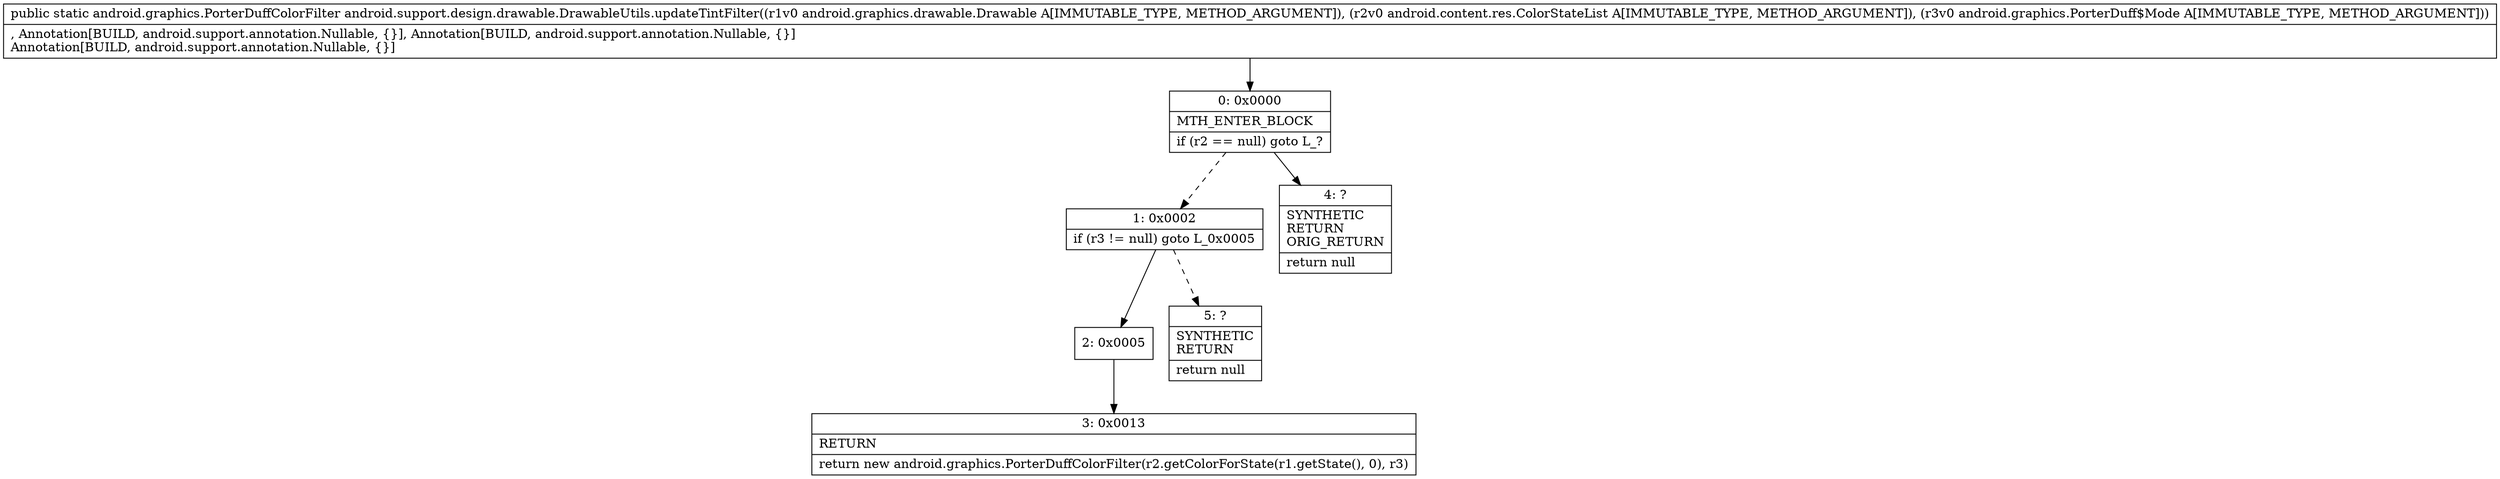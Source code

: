 digraph "CFG forandroid.support.design.drawable.DrawableUtils.updateTintFilter(Landroid\/graphics\/drawable\/Drawable;Landroid\/content\/res\/ColorStateList;Landroid\/graphics\/PorterDuff$Mode;)Landroid\/graphics\/PorterDuffColorFilter;" {
Node_0 [shape=record,label="{0\:\ 0x0000|MTH_ENTER_BLOCK\l|if (r2 == null) goto L_?\l}"];
Node_1 [shape=record,label="{1\:\ 0x0002|if (r3 != null) goto L_0x0005\l}"];
Node_2 [shape=record,label="{2\:\ 0x0005}"];
Node_3 [shape=record,label="{3\:\ 0x0013|RETURN\l|return new android.graphics.PorterDuffColorFilter(r2.getColorForState(r1.getState(), 0), r3)\l}"];
Node_4 [shape=record,label="{4\:\ ?|SYNTHETIC\lRETURN\lORIG_RETURN\l|return null\l}"];
Node_5 [shape=record,label="{5\:\ ?|SYNTHETIC\lRETURN\l|return null\l}"];
MethodNode[shape=record,label="{public static android.graphics.PorterDuffColorFilter android.support.design.drawable.DrawableUtils.updateTintFilter((r1v0 android.graphics.drawable.Drawable A[IMMUTABLE_TYPE, METHOD_ARGUMENT]), (r2v0 android.content.res.ColorStateList A[IMMUTABLE_TYPE, METHOD_ARGUMENT]), (r3v0 android.graphics.PorterDuff$Mode A[IMMUTABLE_TYPE, METHOD_ARGUMENT]))  | , Annotation[BUILD, android.support.annotation.Nullable, \{\}], Annotation[BUILD, android.support.annotation.Nullable, \{\}]\lAnnotation[BUILD, android.support.annotation.Nullable, \{\}]\l}"];
MethodNode -> Node_0;
Node_0 -> Node_1[style=dashed];
Node_0 -> Node_4;
Node_1 -> Node_2;
Node_1 -> Node_5[style=dashed];
Node_2 -> Node_3;
}

